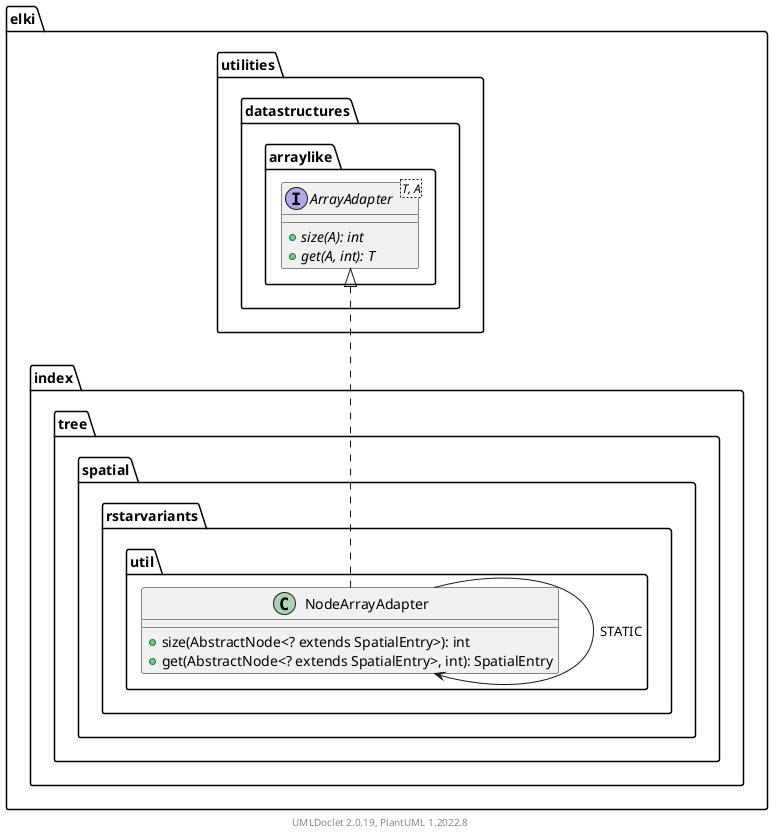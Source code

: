 @startuml
    remove .*\.(Instance|Par|Parameterizer|Factory)$
    namespace elki.index.tree.spatial.rstarvariants.util {

        class NodeArrayAdapter [[NodeArrayAdapter.html]] {
            +size(AbstractNode<? extends SpatialEntry>): int
            +get(AbstractNode<? extends SpatialEntry>, int): SpatialEntry
        }

        elki.utilities.datastructures.arraylike.ArrayAdapter <|.. NodeArrayAdapter
        NodeArrayAdapter --> NodeArrayAdapter: STATIC
    }

    namespace elki.utilities.datastructures.arraylike {
        interface ArrayAdapter<T, A> [[../../../../../utilities/datastructures/arraylike/ArrayAdapter.html]] {
            {abstract} +size(A): int
            {abstract} +get(A, int): T
        }
    }

    center footer UMLDoclet 2.0.19, PlantUML 1.2022.8
@enduml

